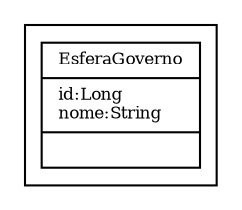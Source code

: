 digraph G{
fontname = "Times-Roman"
fontsize = 8

node [
        fontname = "Times-Roman"
        fontsize = 8
        shape = "record"
]

edge [
        fontname = "Times-Roman"
        fontsize = 8
]

subgraph clusterESFERA_DE_GOVERNO
{
EsferaGoverno [label = "{EsferaGoverno|id:Long\lnome:String\l|\l}"]
}
}
